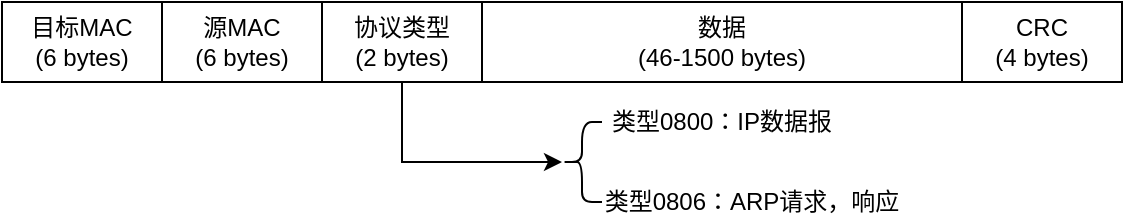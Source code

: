 <mxfile version="20.5.1" type="github">
  <diagram id="xN-pvMO6953U-A7ViL1o" name="第 1 页">
    <mxGraphModel dx="2062" dy="1066" grid="1" gridSize="10" guides="1" tooltips="1" connect="1" arrows="1" fold="1" page="1" pageScale="1" pageWidth="827" pageHeight="1169" math="0" shadow="0">
      <root>
        <mxCell id="0" />
        <mxCell id="1" parent="0" />
        <mxCell id="muJ0X0VW4Vbe5lSaKsZO-1" value="目标MAC&lt;br&gt;(6 bytes)" style="rounded=0;whiteSpace=wrap;html=1;" vertex="1" parent="1">
          <mxGeometry x="160" y="200" width="80" height="40" as="geometry" />
        </mxCell>
        <mxCell id="muJ0X0VW4Vbe5lSaKsZO-2" value="源MAC&lt;br&gt;(6 bytes)" style="rounded=0;whiteSpace=wrap;html=1;" vertex="1" parent="1">
          <mxGeometry x="240" y="200" width="80" height="40" as="geometry" />
        </mxCell>
        <mxCell id="muJ0X0VW4Vbe5lSaKsZO-3" value="协议类型&lt;br&gt;(2 bytes)" style="rounded=0;whiteSpace=wrap;html=1;" vertex="1" parent="1">
          <mxGeometry x="320" y="200" width="80" height="40" as="geometry" />
        </mxCell>
        <mxCell id="muJ0X0VW4Vbe5lSaKsZO-4" value="" style="endArrow=classic;html=1;rounded=0;exitX=0.5;exitY=1;exitDx=0;exitDy=0;edgeStyle=orthogonalEdgeStyle;" edge="1" parent="1" source="muJ0X0VW4Vbe5lSaKsZO-3">
          <mxGeometry width="50" height="50" relative="1" as="geometry">
            <mxPoint x="390" y="560" as="sourcePoint" />
            <mxPoint x="440" y="280" as="targetPoint" />
            <Array as="points">
              <mxPoint x="360" y="280" />
            </Array>
          </mxGeometry>
        </mxCell>
        <mxCell id="muJ0X0VW4Vbe5lSaKsZO-5" value="数据&lt;br&gt;(46-1500 bytes)" style="rounded=0;whiteSpace=wrap;html=1;" vertex="1" parent="1">
          <mxGeometry x="400" y="200" width="240" height="40" as="geometry" />
        </mxCell>
        <mxCell id="muJ0X0VW4Vbe5lSaKsZO-6" value="CRC&lt;br&gt;(4 bytes)" style="rounded=0;whiteSpace=wrap;html=1;" vertex="1" parent="1">
          <mxGeometry x="640" y="200" width="80" height="40" as="geometry" />
        </mxCell>
        <mxCell id="muJ0X0VW4Vbe5lSaKsZO-11" value="" style="shape=curlyBracket;whiteSpace=wrap;html=1;rounded=1;size=0.5;" vertex="1" parent="1">
          <mxGeometry x="440" y="260" width="20" height="40" as="geometry" />
        </mxCell>
        <mxCell id="muJ0X0VW4Vbe5lSaKsZO-12" value="类型0800：IP数据报" style="text;html=1;strokeColor=none;fillColor=none;align=center;verticalAlign=middle;whiteSpace=wrap;rounded=0;" vertex="1" parent="1">
          <mxGeometry x="460" y="250" width="120" height="20" as="geometry" />
        </mxCell>
        <mxCell id="muJ0X0VW4Vbe5lSaKsZO-13" value="类型0806：ARP请求，响应" style="text;html=1;strokeColor=none;fillColor=none;align=center;verticalAlign=middle;whiteSpace=wrap;rounded=0;" vertex="1" parent="1">
          <mxGeometry x="460" y="290" width="150" height="20" as="geometry" />
        </mxCell>
      </root>
    </mxGraphModel>
  </diagram>
</mxfile>
